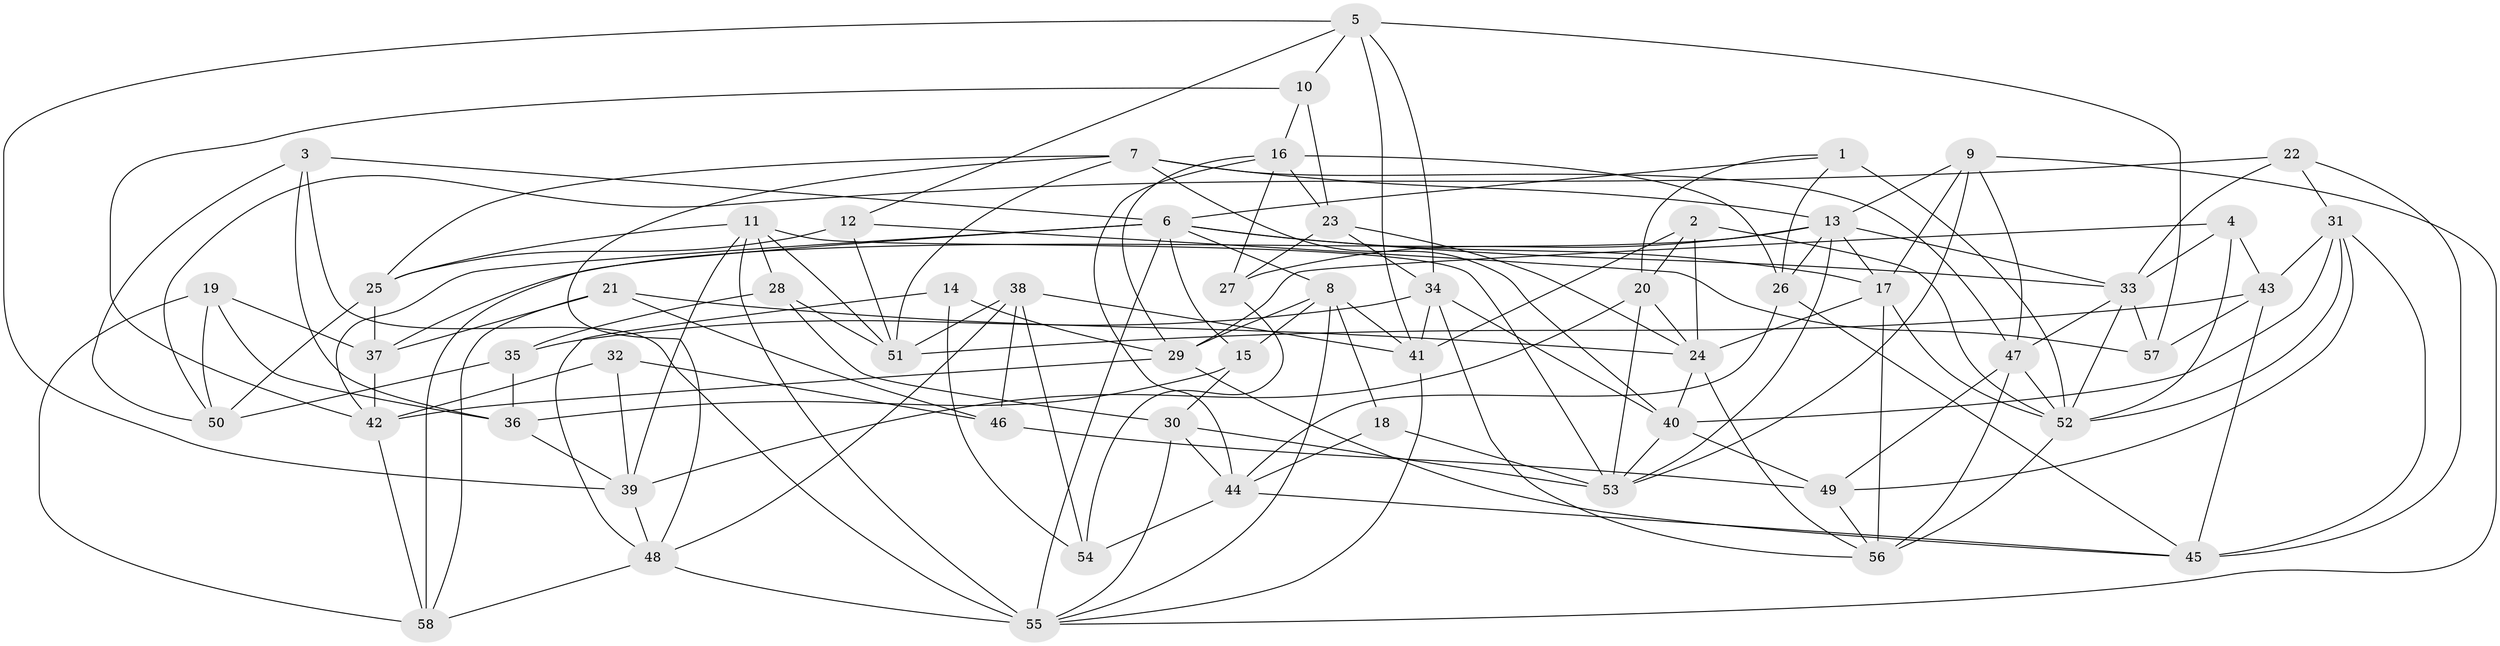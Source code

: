 // original degree distribution, {4: 1.0}
// Generated by graph-tools (version 1.1) at 2025/03/03/09/25 03:03:01]
// undirected, 58 vertices, 153 edges
graph export_dot {
graph [start="1"]
  node [color=gray90,style=filled];
  1;
  2;
  3;
  4;
  5;
  6;
  7;
  8;
  9;
  10;
  11;
  12;
  13;
  14;
  15;
  16;
  17;
  18;
  19;
  20;
  21;
  22;
  23;
  24;
  25;
  26;
  27;
  28;
  29;
  30;
  31;
  32;
  33;
  34;
  35;
  36;
  37;
  38;
  39;
  40;
  41;
  42;
  43;
  44;
  45;
  46;
  47;
  48;
  49;
  50;
  51;
  52;
  53;
  54;
  55;
  56;
  57;
  58;
  1 -- 6 [weight=1.0];
  1 -- 20 [weight=1.0];
  1 -- 26 [weight=1.0];
  1 -- 52 [weight=3.0];
  2 -- 20 [weight=1.0];
  2 -- 24 [weight=1.0];
  2 -- 41 [weight=1.0];
  2 -- 52 [weight=1.0];
  3 -- 6 [weight=1.0];
  3 -- 36 [weight=1.0];
  3 -- 50 [weight=1.0];
  3 -- 55 [weight=1.0];
  4 -- 29 [weight=1.0];
  4 -- 33 [weight=1.0];
  4 -- 43 [weight=1.0];
  4 -- 52 [weight=1.0];
  5 -- 10 [weight=1.0];
  5 -- 12 [weight=1.0];
  5 -- 34 [weight=1.0];
  5 -- 39 [weight=1.0];
  5 -- 41 [weight=1.0];
  5 -- 57 [weight=1.0];
  6 -- 8 [weight=1.0];
  6 -- 15 [weight=1.0];
  6 -- 17 [weight=1.0];
  6 -- 33 [weight=1.0];
  6 -- 42 [weight=1.0];
  6 -- 55 [weight=1.0];
  6 -- 58 [weight=2.0];
  7 -- 13 [weight=1.0];
  7 -- 25 [weight=1.0];
  7 -- 40 [weight=1.0];
  7 -- 47 [weight=1.0];
  7 -- 48 [weight=1.0];
  7 -- 51 [weight=1.0];
  8 -- 15 [weight=1.0];
  8 -- 18 [weight=1.0];
  8 -- 29 [weight=1.0];
  8 -- 41 [weight=1.0];
  8 -- 55 [weight=1.0];
  9 -- 13 [weight=1.0];
  9 -- 17 [weight=1.0];
  9 -- 47 [weight=1.0];
  9 -- 53 [weight=2.0];
  9 -- 55 [weight=1.0];
  10 -- 16 [weight=1.0];
  10 -- 23 [weight=1.0];
  10 -- 42 [weight=1.0];
  11 -- 25 [weight=1.0];
  11 -- 28 [weight=1.0];
  11 -- 39 [weight=1.0];
  11 -- 51 [weight=1.0];
  11 -- 53 [weight=1.0];
  11 -- 55 [weight=1.0];
  12 -- 25 [weight=1.0];
  12 -- 51 [weight=1.0];
  12 -- 57 [weight=1.0];
  13 -- 17 [weight=1.0];
  13 -- 26 [weight=2.0];
  13 -- 27 [weight=1.0];
  13 -- 33 [weight=1.0];
  13 -- 37 [weight=2.0];
  13 -- 53 [weight=1.0];
  14 -- 29 [weight=1.0];
  14 -- 48 [weight=1.0];
  14 -- 54 [weight=2.0];
  15 -- 30 [weight=1.0];
  15 -- 36 [weight=1.0];
  16 -- 23 [weight=1.0];
  16 -- 26 [weight=1.0];
  16 -- 27 [weight=1.0];
  16 -- 29 [weight=1.0];
  16 -- 44 [weight=1.0];
  17 -- 24 [weight=1.0];
  17 -- 52 [weight=1.0];
  17 -- 56 [weight=1.0];
  18 -- 44 [weight=1.0];
  18 -- 53 [weight=2.0];
  19 -- 36 [weight=1.0];
  19 -- 37 [weight=1.0];
  19 -- 50 [weight=1.0];
  19 -- 58 [weight=1.0];
  20 -- 24 [weight=1.0];
  20 -- 39 [weight=1.0];
  20 -- 53 [weight=2.0];
  21 -- 24 [weight=1.0];
  21 -- 37 [weight=1.0];
  21 -- 46 [weight=1.0];
  21 -- 58 [weight=1.0];
  22 -- 31 [weight=1.0];
  22 -- 33 [weight=1.0];
  22 -- 45 [weight=1.0];
  22 -- 50 [weight=1.0];
  23 -- 24 [weight=2.0];
  23 -- 27 [weight=1.0];
  23 -- 34 [weight=1.0];
  24 -- 40 [weight=1.0];
  24 -- 56 [weight=1.0];
  25 -- 37 [weight=1.0];
  25 -- 50 [weight=2.0];
  26 -- 44 [weight=1.0];
  26 -- 45 [weight=1.0];
  27 -- 54 [weight=1.0];
  28 -- 30 [weight=2.0];
  28 -- 35 [weight=2.0];
  28 -- 51 [weight=1.0];
  29 -- 42 [weight=1.0];
  29 -- 45 [weight=1.0];
  30 -- 44 [weight=1.0];
  30 -- 53 [weight=1.0];
  30 -- 55 [weight=1.0];
  31 -- 40 [weight=1.0];
  31 -- 43 [weight=1.0];
  31 -- 45 [weight=1.0];
  31 -- 49 [weight=1.0];
  31 -- 52 [weight=1.0];
  32 -- 39 [weight=1.0];
  32 -- 42 [weight=1.0];
  32 -- 46 [weight=2.0];
  33 -- 47 [weight=1.0];
  33 -- 52 [weight=1.0];
  33 -- 57 [weight=2.0];
  34 -- 35 [weight=1.0];
  34 -- 40 [weight=1.0];
  34 -- 41 [weight=1.0];
  34 -- 56 [weight=1.0];
  35 -- 36 [weight=2.0];
  35 -- 50 [weight=1.0];
  36 -- 39 [weight=1.0];
  37 -- 42 [weight=1.0];
  38 -- 41 [weight=1.0];
  38 -- 46 [weight=1.0];
  38 -- 48 [weight=1.0];
  38 -- 51 [weight=1.0];
  38 -- 54 [weight=2.0];
  39 -- 48 [weight=1.0];
  40 -- 49 [weight=1.0];
  40 -- 53 [weight=1.0];
  41 -- 55 [weight=1.0];
  42 -- 58 [weight=1.0];
  43 -- 45 [weight=1.0];
  43 -- 51 [weight=1.0];
  43 -- 57 [weight=2.0];
  44 -- 45 [weight=1.0];
  44 -- 54 [weight=1.0];
  46 -- 49 [weight=2.0];
  47 -- 49 [weight=1.0];
  47 -- 52 [weight=1.0];
  47 -- 56 [weight=1.0];
  48 -- 55 [weight=1.0];
  48 -- 58 [weight=1.0];
  49 -- 56 [weight=1.0];
  52 -- 56 [weight=1.0];
}
